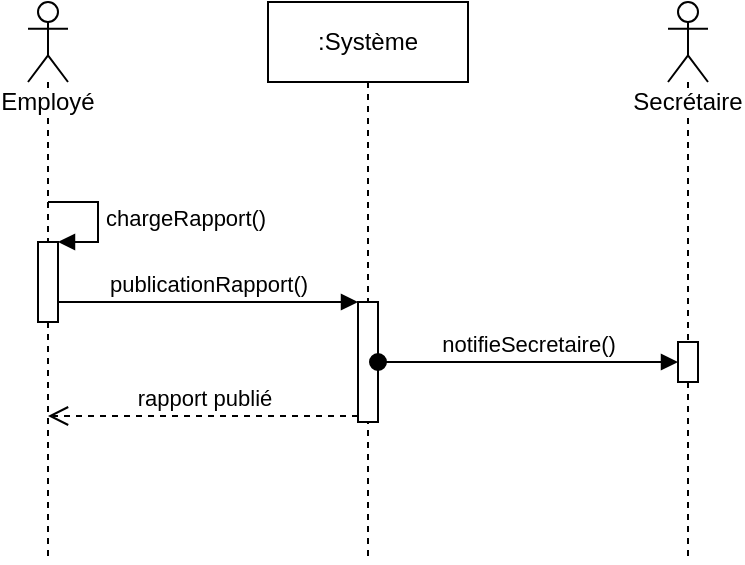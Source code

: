 <mxfile version="12.6.5" type="device"><diagram id="A8cIqvzuHU9_TVdaZLOl" name="Page-1"><mxGraphModel dx="1278" dy="631" grid="1" gridSize="10" guides="1" tooltips="1" connect="1" arrows="1" fold="1" page="1" pageScale="1" pageWidth="1169" pageHeight="827" math="0" shadow="0"><root><mxCell id="0"/><mxCell id="1" parent="0"/><mxCell id="fvfEHoQtNcowpQWgScTK-24" value="Employé" style="shape=umlLifeline;participant=umlActor;perimeter=lifelinePerimeter;whiteSpace=wrap;html=1;container=1;collapsible=0;recursiveResize=0;verticalAlign=top;spacingTop=36;labelBackgroundColor=#ffffff;outlineConnect=0;" vertex="1" parent="1"><mxGeometry x="70" y="40" width="20" height="280" as="geometry"/></mxCell><mxCell id="fvfEHoQtNcowpQWgScTK-37" value="" style="html=1;points=[];perimeter=orthogonalPerimeter;" vertex="1" parent="fvfEHoQtNcowpQWgScTK-24"><mxGeometry x="5" y="120" width="10" height="40" as="geometry"/></mxCell><mxCell id="fvfEHoQtNcowpQWgScTK-38" value="chargeRapport()" style="edgeStyle=orthogonalEdgeStyle;html=1;align=left;spacingLeft=2;endArrow=block;rounded=0;entryX=1;entryY=0;" edge="1" target="fvfEHoQtNcowpQWgScTK-37" parent="fvfEHoQtNcowpQWgScTK-24" source="fvfEHoQtNcowpQWgScTK-24"><mxGeometry relative="1" as="geometry"><mxPoint x="10" y="120" as="sourcePoint"/><Array as="points"><mxPoint x="35" y="100"/><mxPoint x="35" y="120"/></Array></mxGeometry></mxCell><mxCell id="fvfEHoQtNcowpQWgScTK-25" value=":Système" style="shape=umlLifeline;perimeter=lifelinePerimeter;whiteSpace=wrap;html=1;container=1;collapsible=0;recursiveResize=0;outlineConnect=0;" vertex="1" parent="1"><mxGeometry x="190" y="40" width="100" height="280" as="geometry"/></mxCell><mxCell id="fvfEHoQtNcowpQWgScTK-39" value="" style="html=1;points=[];perimeter=orthogonalPerimeter;" vertex="1" parent="fvfEHoQtNcowpQWgScTK-25"><mxGeometry x="45" y="150" width="10" height="60" as="geometry"/></mxCell><mxCell id="fvfEHoQtNcowpQWgScTK-40" value="publicationRapport()" style="html=1;verticalAlign=bottom;endArrow=block;entryX=0;entryY=0;" edge="1" target="fvfEHoQtNcowpQWgScTK-39" parent="1" source="fvfEHoQtNcowpQWgScTK-37"><mxGeometry relative="1" as="geometry"><mxPoint x="205" y="190" as="sourcePoint"/></mxGeometry></mxCell><mxCell id="fvfEHoQtNcowpQWgScTK-41" value="rapport publié" style="html=1;verticalAlign=bottom;endArrow=open;dashed=1;endSize=8;exitX=0;exitY=0.95;" edge="1" source="fvfEHoQtNcowpQWgScTK-39" parent="1" target="fvfEHoQtNcowpQWgScTK-24"><mxGeometry relative="1" as="geometry"><mxPoint x="205" y="266" as="targetPoint"/></mxGeometry></mxCell><mxCell id="fvfEHoQtNcowpQWgScTK-42" value="Secrétaire&lt;br&gt;" style="shape=umlLifeline;participant=umlActor;perimeter=lifelinePerimeter;whiteSpace=wrap;html=1;container=1;collapsible=0;recursiveResize=0;verticalAlign=top;spacingTop=36;labelBackgroundColor=#ffffff;outlineConnect=0;" vertex="1" parent="1"><mxGeometry x="390" y="40" width="20" height="280" as="geometry"/></mxCell><mxCell id="fvfEHoQtNcowpQWgScTK-43" value="" style="html=1;points=[];perimeter=orthogonalPerimeter;" vertex="1" parent="fvfEHoQtNcowpQWgScTK-42"><mxGeometry x="5" y="170" width="10" height="20" as="geometry"/></mxCell><mxCell id="fvfEHoQtNcowpQWgScTK-44" value="notifieSecretaire()" style="html=1;verticalAlign=bottom;startArrow=oval;endArrow=block;startSize=8;" edge="1" target="fvfEHoQtNcowpQWgScTK-43" parent="1" source="fvfEHoQtNcowpQWgScTK-39"><mxGeometry relative="1" as="geometry"><mxPoint x="335" y="210" as="sourcePoint"/></mxGeometry></mxCell></root></mxGraphModel></diagram></mxfile>